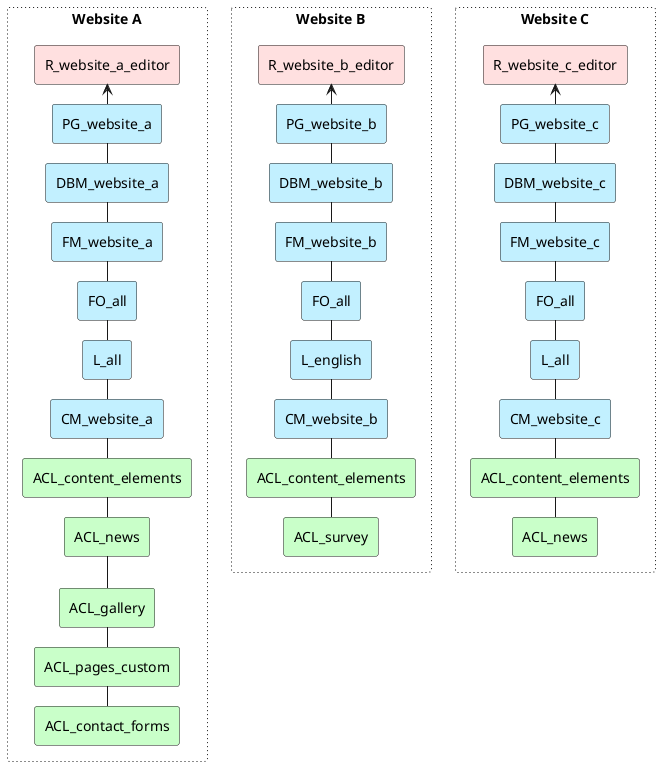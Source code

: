 @startuml
skinparam nodesep 10
skinparam ranksep 20

rectangle "Website A" #line.dotted {
    rectangle "R_website_a_editor" as R_website_a_editor #Implementation
    rectangle "PG_website_a" as PG_website_a #Application
    rectangle "DBM_website_a" as DBM_website_a #Application
    rectangle "FM_website_a" as FM_website_a #Application
    rectangle "FO_all" as FO_all #Application
    rectangle "L_all" as L_all #Application
    rectangle "CM_website_a" as CM_website_a #Application
    rectangle "ACL_content_elements" as ACL_content_elements #Technology
    rectangle "ACL_news" as ACL_news #Technology
    rectangle "ACL_gallery" as ACL_gallery #Technology
    rectangle "ACL_pages_custom" as ACL_pages_custom #Technology
    rectangle "ACL_contact_forms" as ACL_contact_forms #Technology
    R_website_a_editor <-- PG_website_a
    PG_website_a -- DBM_website_a
    DBM_website_a -- FM_website_a
    FM_website_a -- FO_all
    FO_all -- L_all
    L_all -- CM_website_a
    CM_website_a -- ACL_content_elements
    ACL_content_elements -- ACL_news
    ACL_news -- ACL_gallery
    ACL_gallery -- ACL_pages_custom
    ACL_pages_custom -- ACL_contact_forms
}

rectangle "Website B" #line.dotted {
    rectangle "R_website_b_editor" as R_website_b_editor #Implementation
    rectangle "PG_website_b" as PG_website_b #Application
    rectangle "DBM_website_b" as DBM_website_b #Application
    rectangle "FM_website_b" as FM_website_b #Application
    rectangle "FO_all" as FO_all1 #Application
    rectangle "L_english" as L_english #Application
    rectangle "CM_website_b" as CM_website_b #Application
    rectangle "ACL_content_elements" as ACL_content_elements1 #Technology
    rectangle "ACL_survey" as ACL_survey #Technology
    R_website_b_editor <-- PG_website_b
    PG_website_b -- DBM_website_b
    DBM_website_b -- FM_website_b
    FM_website_b -- FO_all1
    FO_all1 -- L_english
    L_english -- CM_website_b
    CM_website_b -- ACL_content_elements1
    ACL_content_elements1 -- ACL_survey
}

rectangle "Website C" #line.dotted {
    rectangle "R_website_c_editor" as R_website_c_editor #Implementation
    rectangle "PG_website_c" as PG_website_c #Application
    rectangle "DBM_website_c" as DBM_website_c #Application
    rectangle "FM_website_c" as FM_website_c #Application
    rectangle "FO_all" as FO_all2 #Application
    rectangle "L_all" as L_all1 #Application
    rectangle "CM_website_c" as CM_website_c #Application
    rectangle "ACL_content_elements" as ACL_content_elements2 #Technology
    rectangle "ACL_news" as ACL_news1 #Technology
    R_website_c_editor <-- PG_website_c
    PG_website_c -- DBM_website_c
    DBM_website_c -- FM_website_c
    FM_website_c -- FO_all2
    FO_all2 -- L_all1
    L_all1 -- CM_website_c
    CM_website_c -- ACL_content_elements2
    ACL_content_elements2 -- ACL_news1
}
@enduml